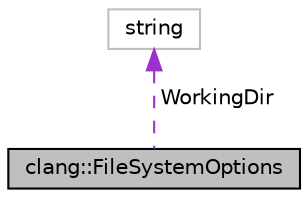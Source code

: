 digraph "clang::FileSystemOptions"
{
 // LATEX_PDF_SIZE
  bgcolor="transparent";
  edge [fontname="Helvetica",fontsize="10",labelfontname="Helvetica",labelfontsize="10"];
  node [fontname="Helvetica",fontsize="10",shape=record];
  Node1 [label="clang::FileSystemOptions",height=0.2,width=0.4,color="black", fillcolor="grey75", style="filled", fontcolor="black",tooltip="Keeps track of options that affect how file operations are performed."];
  Node2 -> Node1 [dir="back",color="darkorchid3",fontsize="10",style="dashed",label=" WorkingDir" ,fontname="Helvetica"];
  Node2 [label="string",height=0.2,width=0.4,color="grey75",tooltip=" "];
}
